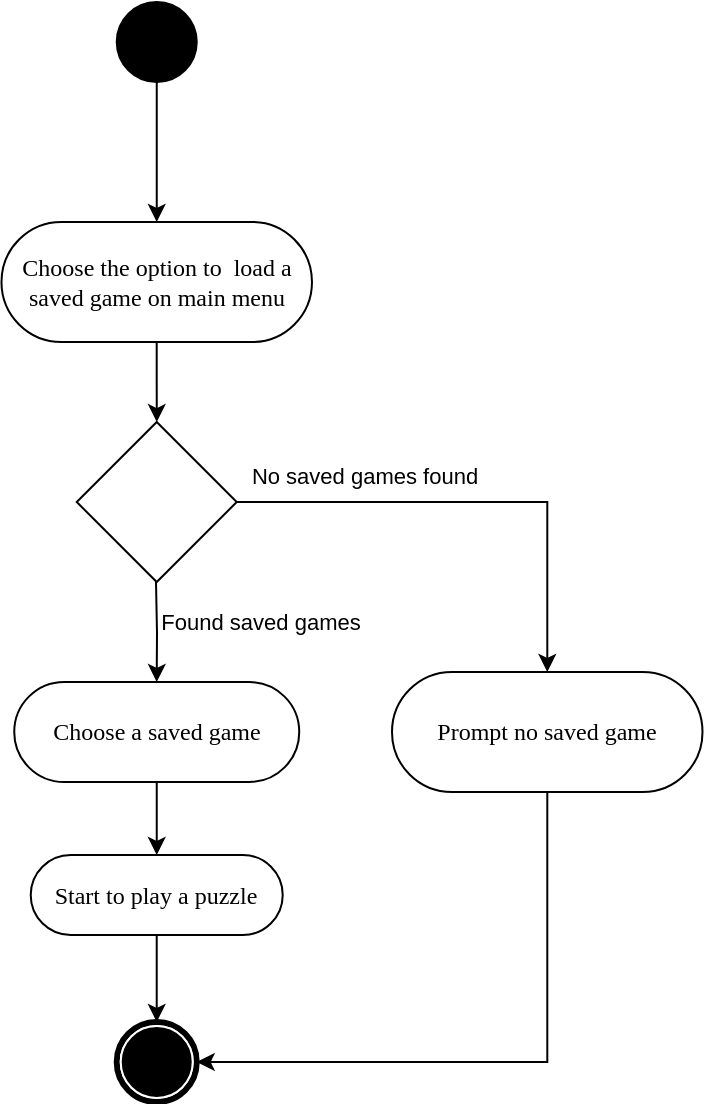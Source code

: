 <mxfile version="23.1.2" type="github">
  <diagram name="第 1 页" id="BOSOMp4tyjQYpUhhlBDr">
    <mxGraphModel dx="2074" dy="3478" grid="1" gridSize="10" guides="1" tooltips="1" connect="1" arrows="1" fold="1" page="1" pageScale="1" pageWidth="827" pageHeight="1169" math="0" shadow="0">
      <root>
        <mxCell id="0" />
        <mxCell id="1" parent="0" />
        <mxCell id="I8EXXcZNdd-gMAKYdpeh-1" value="" style="edgeStyle=orthogonalEdgeStyle;rounded=0;orthogonalLoop=1;jettySize=auto;html=1;" parent="1" source="I8EXXcZNdd-gMAKYdpeh-2" target="I8EXXcZNdd-gMAKYdpeh-6" edge="1">
          <mxGeometry relative="1" as="geometry">
            <Array as="points">
              <mxPoint x="350" y="-1740" />
              <mxPoint x="350" y="-1740" />
            </Array>
          </mxGeometry>
        </mxCell>
        <mxCell id="I8EXXcZNdd-gMAKYdpeh-2" value="Choose a saved game" style="rounded=1;whiteSpace=wrap;html=1;shadow=0;comic=0;labelBackgroundColor=none;strokeWidth=1;fontFamily=Verdana;fontSize=12;align=center;arcSize=50;" parent="1" vertex="1">
          <mxGeometry x="291.12" y="-1840" width="142.5" height="50" as="geometry" />
        </mxCell>
        <mxCell id="I8EXXcZNdd-gMAKYdpeh-3" value="" style="edgeStyle=orthogonalEdgeStyle;rounded=0;orthogonalLoop=1;jettySize=auto;html=1;entryX=0.5;entryY=0;entryDx=0;entryDy=0;" parent="1" source="I8EXXcZNdd-gMAKYdpeh-4" target="I8EXXcZNdd-gMAKYdpeh-9" edge="1">
          <mxGeometry relative="1" as="geometry">
            <mxPoint x="342.25" y="-1930" as="targetPoint" />
          </mxGeometry>
        </mxCell>
        <mxCell id="I8EXXcZNdd-gMAKYdpeh-4" value="" style="ellipse;whiteSpace=wrap;html=1;rounded=0;shadow=0;comic=0;labelBackgroundColor=none;strokeWidth=1;fillColor=#000000;fontFamily=Verdana;fontSize=12;align=center;" parent="1" vertex="1">
          <mxGeometry x="342.37" y="-2180" width="40" height="40" as="geometry" />
        </mxCell>
        <mxCell id="I8EXXcZNdd-gMAKYdpeh-5" value="" style="edgeStyle=orthogonalEdgeStyle;rounded=0;orthogonalLoop=1;jettySize=auto;html=1;" parent="1" source="I8EXXcZNdd-gMAKYdpeh-6" target="I8EXXcZNdd-gMAKYdpeh-7" edge="1">
          <mxGeometry relative="1" as="geometry" />
        </mxCell>
        <mxCell id="I8EXXcZNdd-gMAKYdpeh-6" value="Start to play a puzzle" style="rounded=1;whiteSpace=wrap;html=1;shadow=0;comic=0;labelBackgroundColor=none;strokeWidth=1;fontFamily=Verdana;fontSize=12;align=center;arcSize=50;" parent="1" vertex="1">
          <mxGeometry x="299.36" y="-1753.5" width="126" height="40" as="geometry" />
        </mxCell>
        <mxCell id="I8EXXcZNdd-gMAKYdpeh-7" value="" style="shape=mxgraph.bpmn.shape;html=1;verticalLabelPosition=bottom;labelBackgroundColor=#ffffff;verticalAlign=top;perimeter=ellipsePerimeter;outline=end;symbol=terminate;rounded=0;shadow=0;comic=0;strokeWidth=1;fontFamily=Verdana;fontSize=12;align=center;" parent="1" vertex="1">
          <mxGeometry x="342.36" y="-1670" width="40" height="40" as="geometry" />
        </mxCell>
        <mxCell id="I8EXXcZNdd-gMAKYdpeh-11" value="" style="edgeStyle=orthogonalEdgeStyle;rounded=0;orthogonalLoop=1;jettySize=auto;html=1;" parent="1" source="I8EXXcZNdd-gMAKYdpeh-9" target="I8EXXcZNdd-gMAKYdpeh-10" edge="1">
          <mxGeometry relative="1" as="geometry" />
        </mxCell>
        <mxCell id="I8EXXcZNdd-gMAKYdpeh-9" value="Choose the option to&amp;nbsp; load a saved game on main menu" style="rounded=1;whiteSpace=wrap;html=1;shadow=0;comic=0;labelBackgroundColor=none;strokeWidth=1;fontFamily=Verdana;fontSize=12;align=center;arcSize=50;" parent="1" vertex="1">
          <mxGeometry x="284.74" y="-2070" width="155.25" height="60" as="geometry" />
        </mxCell>
        <mxCell id="I8EXXcZNdd-gMAKYdpeh-12" value="" style="edgeStyle=orthogonalEdgeStyle;rounded=0;orthogonalLoop=1;jettySize=auto;html=1;" parent="1" target="I8EXXcZNdd-gMAKYdpeh-2" edge="1">
          <mxGeometry relative="1" as="geometry">
            <mxPoint x="362" y="-1890" as="sourcePoint" />
          </mxGeometry>
        </mxCell>
        <mxCell id="I8EXXcZNdd-gMAKYdpeh-16" value="Found saved games" style="edgeLabel;html=1;align=center;verticalAlign=middle;resizable=0;points=[];" parent="I8EXXcZNdd-gMAKYdpeh-12" vertex="1" connectable="0">
          <mxGeometry x="-0.84" relative="1" as="geometry">
            <mxPoint x="52" y="16" as="offset" />
          </mxGeometry>
        </mxCell>
        <mxCell id="I8EXXcZNdd-gMAKYdpeh-18" value="" style="edgeStyle=orthogonalEdgeStyle;rounded=0;orthogonalLoop=1;jettySize=auto;html=1;" parent="1" source="I8EXXcZNdd-gMAKYdpeh-10" target="I8EXXcZNdd-gMAKYdpeh-17" edge="1">
          <mxGeometry relative="1" as="geometry" />
        </mxCell>
        <mxCell id="I8EXXcZNdd-gMAKYdpeh-10" value="" style="rhombus;whiteSpace=wrap;html=1;" parent="1" vertex="1">
          <mxGeometry x="322.37" y="-1970" width="80" height="80" as="geometry" />
        </mxCell>
        <mxCell id="I8EXXcZNdd-gMAKYdpeh-20" value="" style="edgeStyle=orthogonalEdgeStyle;rounded=0;orthogonalLoop=1;jettySize=auto;html=1;entryX=1;entryY=0.5;entryDx=0;entryDy=0;" parent="1" source="I8EXXcZNdd-gMAKYdpeh-17" target="I8EXXcZNdd-gMAKYdpeh-7" edge="1">
          <mxGeometry relative="1" as="geometry">
            <mxPoint x="557.625" y="-1623.5" as="targetPoint" />
            <Array as="points">
              <mxPoint x="558" y="-1650" />
            </Array>
          </mxGeometry>
        </mxCell>
        <mxCell id="I8EXXcZNdd-gMAKYdpeh-17" value="Prompt no saved game" style="rounded=1;whiteSpace=wrap;html=1;shadow=0;comic=0;labelBackgroundColor=none;strokeWidth=1;fontFamily=Verdana;fontSize=12;align=center;arcSize=50;" parent="1" vertex="1">
          <mxGeometry x="480" y="-1845" width="155.25" height="60" as="geometry" />
        </mxCell>
        <mxCell id="DpQszgppPGQiaWL5IwVl-1" value="No saved games found" style="edgeLabel;html=1;align=center;verticalAlign=middle;resizable=0;points=[];" parent="1" vertex="1" connectable="0">
          <mxGeometry x="469.998" y="-1930.001" as="geometry">
            <mxPoint x="-4" y="-13" as="offset" />
          </mxGeometry>
        </mxCell>
      </root>
    </mxGraphModel>
  </diagram>
</mxfile>
